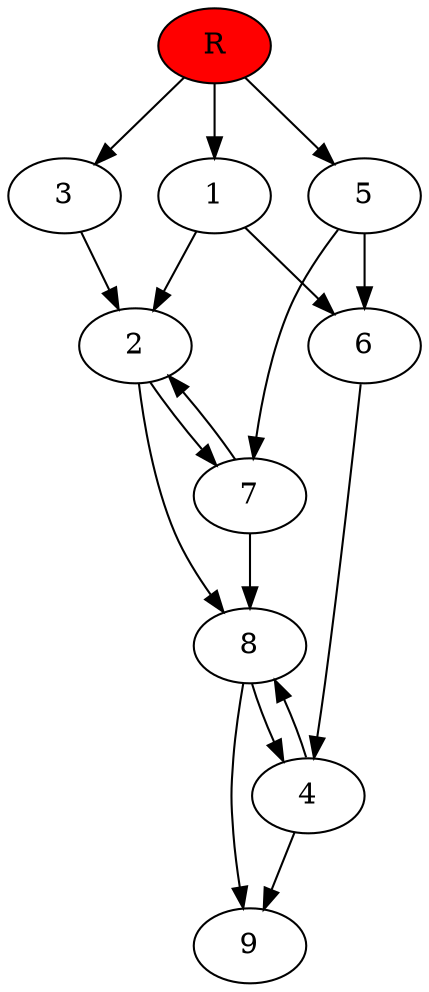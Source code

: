 digraph prb24011 {
	1
	2
	3
	4
	5
	6
	7
	8
	R [fillcolor="#ff0000" style=filled]
	1 -> 2
	1 -> 6
	2 -> 7
	2 -> 8
	3 -> 2
	4 -> 8
	4 -> 9
	5 -> 6
	5 -> 7
	6 -> 4
	7 -> 2
	7 -> 8
	8 -> 4
	8 -> 9
	R -> 1
	R -> 3
	R -> 5
}
